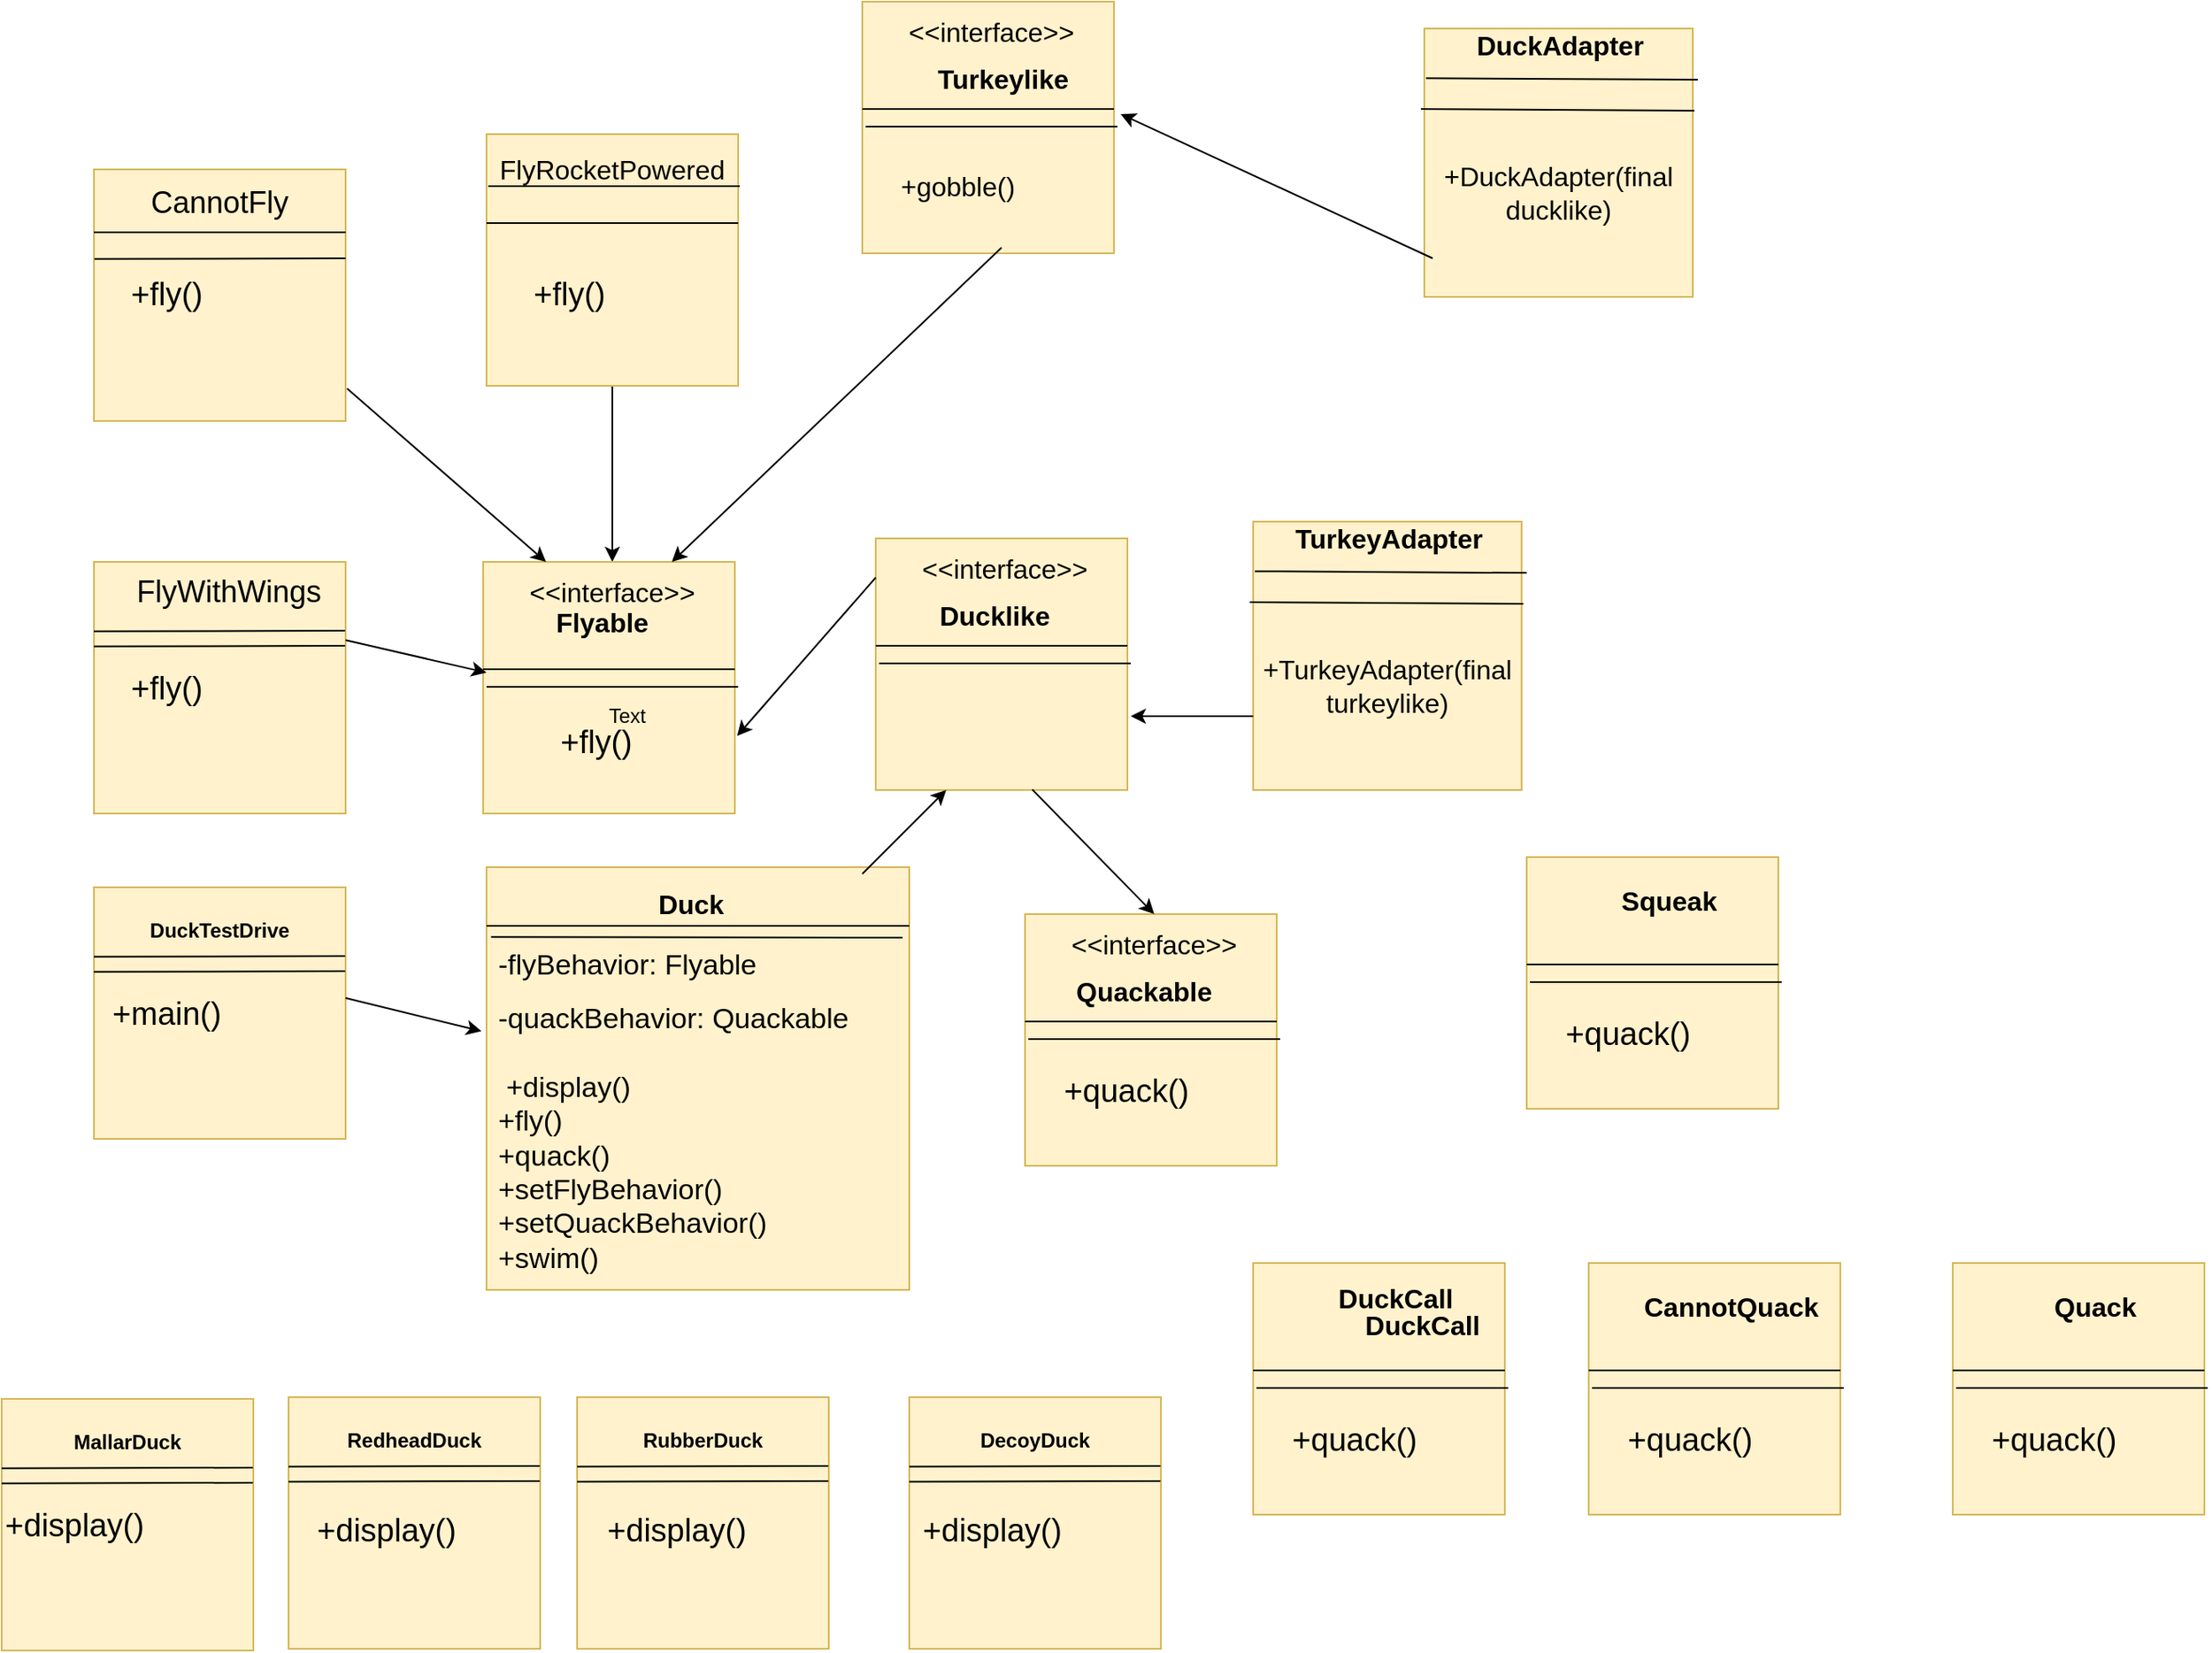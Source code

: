<mxfile version="13.6.5" type="github">
  <diagram id="C5RBs43oDa-KdzZeNtuy" name="Page-1">
    <mxGraphModel dx="1221" dy="682" grid="1" gridSize="16" guides="1" tooltips="1" connect="1" arrows="1" fold="1" page="1" pageScale="1" pageWidth="1700" pageHeight="1100" math="0" shadow="0">
      <root>
        <mxCell id="WIyWlLk6GJQsqaUBKTNV-0" />
        <mxCell id="WIyWlLk6GJQsqaUBKTNV-1" parent="WIyWlLk6GJQsqaUBKTNV-0" />
        <mxCell id="XJIixO9uUYNl11ddPnQj-0" value="" style="whiteSpace=wrap;html=1;aspect=fixed;fillColor=#fff2cc;strokeColor=#d6b656;" parent="WIyWlLk6GJQsqaUBKTNV-1" vertex="1">
          <mxGeometry x="70" y="180" width="150" height="150" as="geometry" />
        </mxCell>
        <mxCell id="XJIixO9uUYNl11ddPnQj-1" value="" style="endArrow=none;html=1;entryX=0.002;entryY=0.356;entryDx=0;entryDy=0;entryPerimeter=0;" parent="WIyWlLk6GJQsqaUBKTNV-1" target="XJIixO9uUYNl11ddPnQj-0" edge="1">
          <mxGeometry width="50" height="50" relative="1" as="geometry">
            <mxPoint x="220" y="233" as="sourcePoint" />
            <mxPoint x="440" y="400" as="targetPoint" />
          </mxGeometry>
        </mxCell>
        <mxCell id="XJIixO9uUYNl11ddPnQj-2" value="" style="endArrow=none;html=1;exitX=0;exitY=0.25;exitDx=0;exitDy=0;entryX=1;entryY=0.25;entryDx=0;entryDy=0;" parent="WIyWlLk6GJQsqaUBKTNV-1" source="XJIixO9uUYNl11ddPnQj-0" target="XJIixO9uUYNl11ddPnQj-0" edge="1">
          <mxGeometry width="50" height="50" relative="1" as="geometry">
            <mxPoint x="420" y="480" as="sourcePoint" />
            <mxPoint x="470" y="430" as="targetPoint" />
          </mxGeometry>
        </mxCell>
        <mxCell id="cPRJepwQVQg4hK8-SCYL-0" value="&lt;font style=&quot;font-size: 18px&quot;&gt;CannotFly&lt;/font&gt;" style="text;html=1;strokeColor=none;fillColor=none;align=center;verticalAlign=middle;whiteSpace=wrap;rounded=0;" parent="WIyWlLk6GJQsqaUBKTNV-1" vertex="1">
          <mxGeometry x="125" y="190" width="40" height="20" as="geometry" />
        </mxCell>
        <mxCell id="cPRJepwQVQg4hK8-SCYL-1" value="&lt;font style=&quot;font-size: 19px&quot;&gt;+fly()&lt;/font&gt;" style="text;html=1;strokeColor=none;fillColor=none;align=center;verticalAlign=middle;whiteSpace=wrap;rounded=0;spacingLeft=-3;" parent="WIyWlLk6GJQsqaUBKTNV-1" vertex="1">
          <mxGeometry x="80" y="245" width="70" height="20" as="geometry" />
        </mxCell>
        <mxCell id="rcWbcr7ynZ1vofABZZC--67" value="" style="edgeStyle=orthogonalEdgeStyle;rounded=0;orthogonalLoop=1;jettySize=auto;html=1;" edge="1" parent="WIyWlLk6GJQsqaUBKTNV-1" source="cPRJepwQVQg4hK8-SCYL-2" target="nDLwvYRvLNoYloEYRFSD-9">
          <mxGeometry relative="1" as="geometry" />
        </mxCell>
        <mxCell id="cPRJepwQVQg4hK8-SCYL-2" value="" style="whiteSpace=wrap;html=1;aspect=fixed;fillColor=#fff2cc;strokeColor=#d6b656;" parent="WIyWlLk6GJQsqaUBKTNV-1" vertex="1">
          <mxGeometry x="304" y="159" width="150" height="150" as="geometry" />
        </mxCell>
        <mxCell id="cPRJepwQVQg4hK8-SCYL-3" value="" style="endArrow=none;html=1;exitX=0;exitY=0.25;exitDx=0;exitDy=0;entryX=1;entryY=0.25;entryDx=0;entryDy=0;" parent="WIyWlLk6GJQsqaUBKTNV-1" edge="1">
          <mxGeometry width="50" height="50" relative="1" as="geometry">
            <mxPoint x="305" y="190" as="sourcePoint" />
            <mxPoint x="455" y="190" as="targetPoint" />
          </mxGeometry>
        </mxCell>
        <mxCell id="cPRJepwQVQg4hK8-SCYL-4" value="" style="endArrow=none;html=1;exitX=0;exitY=0.25;exitDx=0;exitDy=0;entryX=1;entryY=0.25;entryDx=0;entryDy=0;" parent="WIyWlLk6GJQsqaUBKTNV-1" edge="1">
          <mxGeometry width="50" height="50" relative="1" as="geometry">
            <mxPoint x="304" y="212" as="sourcePoint" />
            <mxPoint x="454" y="212" as="targetPoint" />
          </mxGeometry>
        </mxCell>
        <mxCell id="cPRJepwQVQg4hK8-SCYL-5" value="FlyRocketPowered&lt;br style=&quot;font-size: 16px;&quot;&gt;" style="text;html=1;strokeColor=none;fillColor=none;align=center;verticalAlign=middle;whiteSpace=wrap;rounded=0;fontSize=16;" parent="WIyWlLk6GJQsqaUBKTNV-1" vertex="1">
          <mxGeometry x="359" y="170" width="40" height="20" as="geometry" />
        </mxCell>
        <mxCell id="cPRJepwQVQg4hK8-SCYL-7" value="&lt;font style=&quot;font-size: 19px&quot;&gt;+fly()&lt;/font&gt;" style="text;html=1;strokeColor=none;fillColor=none;align=center;verticalAlign=middle;whiteSpace=wrap;rounded=0;spacingLeft=-3;" parent="WIyWlLk6GJQsqaUBKTNV-1" vertex="1">
          <mxGeometry x="320" y="245" width="70" height="20" as="geometry" />
        </mxCell>
        <mxCell id="cPRJepwQVQg4hK8-SCYL-8" value="" style="whiteSpace=wrap;html=1;aspect=fixed;fillColor=#fff2cc;strokeColor=#d6b656;" parent="WIyWlLk6GJQsqaUBKTNV-1" vertex="1">
          <mxGeometry x="528" y="80" width="150" height="150" as="geometry" />
        </mxCell>
        <mxCell id="cPRJepwQVQg4hK8-SCYL-9" value="" style="endArrow=none;html=1;exitX=0;exitY=0.25;exitDx=0;exitDy=0;entryX=1;entryY=0.25;entryDx=0;entryDy=0;" parent="WIyWlLk6GJQsqaUBKTNV-1" edge="1">
          <mxGeometry width="50" height="50" relative="1" as="geometry">
            <mxPoint x="530" y="154.5" as="sourcePoint" />
            <mxPoint x="680" y="154.5" as="targetPoint" />
          </mxGeometry>
        </mxCell>
        <mxCell id="cPRJepwQVQg4hK8-SCYL-10" value="" style="endArrow=none;html=1;exitX=0;exitY=0.25;exitDx=0;exitDy=0;entryX=1;entryY=0.25;entryDx=0;entryDy=0;" parent="WIyWlLk6GJQsqaUBKTNV-1" edge="1">
          <mxGeometry width="50" height="50" relative="1" as="geometry">
            <mxPoint x="528" y="144" as="sourcePoint" />
            <mxPoint x="678" y="144" as="targetPoint" />
          </mxGeometry>
        </mxCell>
        <mxCell id="cPRJepwQVQg4hK8-SCYL-13" value="&amp;lt;&amp;lt;interface&amp;gt;&amp;gt;" style="text;html=1;strokeColor=none;fillColor=none;align=center;verticalAlign=middle;whiteSpace=wrap;rounded=0;fontSize=16;" parent="WIyWlLk6GJQsqaUBKTNV-1" vertex="1">
          <mxGeometry x="585" y="80" width="40" height="36" as="geometry" />
        </mxCell>
        <mxCell id="cPRJepwQVQg4hK8-SCYL-14" value="&lt;b&gt;Turkeylike&lt;/b&gt;" style="text;html=1;strokeColor=none;fillColor=none;align=center;verticalAlign=middle;whiteSpace=wrap;rounded=0;fontSize=16;" parent="WIyWlLk6GJQsqaUBKTNV-1" vertex="1">
          <mxGeometry x="592" y="116" width="40" height="20" as="geometry" />
        </mxCell>
        <mxCell id="cPRJepwQVQg4hK8-SCYL-15" value="+gobble()" style="text;html=1;strokeColor=none;fillColor=none;align=center;verticalAlign=middle;whiteSpace=wrap;rounded=0;fontSize=16;" parent="WIyWlLk6GJQsqaUBKTNV-1" vertex="1">
          <mxGeometry x="565" y="180" width="40" height="20" as="geometry" />
        </mxCell>
        <mxCell id="cPRJepwQVQg4hK8-SCYL-16" value="" style="whiteSpace=wrap;html=1;aspect=fixed;fontSize=16;fillColor=#fff2cc;strokeColor=#d6b656;" parent="WIyWlLk6GJQsqaUBKTNV-1" vertex="1">
          <mxGeometry x="863" y="96" width="160" height="160" as="geometry" />
        </mxCell>
        <mxCell id="cPRJepwQVQg4hK8-SCYL-17" value="" style="endArrow=none;html=1;exitX=0;exitY=0.25;exitDx=0;exitDy=0;entryX=1.019;entryY=0.191;entryDx=0;entryDy=0;entryPerimeter=0;" parent="WIyWlLk6GJQsqaUBKTNV-1" target="cPRJepwQVQg4hK8-SCYL-16" edge="1">
          <mxGeometry width="50" height="50" relative="1" as="geometry">
            <mxPoint x="864" y="125.58" as="sourcePoint" />
            <mxPoint x="1014" y="125.58" as="targetPoint" />
          </mxGeometry>
        </mxCell>
        <mxCell id="cPRJepwQVQg4hK8-SCYL-20" value="" style="endArrow=none;html=1;exitX=0;exitY=0.25;exitDx=0;exitDy=0;entryX=1.019;entryY=0.191;entryDx=0;entryDy=0;entryPerimeter=0;" parent="WIyWlLk6GJQsqaUBKTNV-1" edge="1">
          <mxGeometry width="50" height="50" relative="1" as="geometry">
            <mxPoint x="860.96" y="144.0" as="sourcePoint" />
            <mxPoint x="1024" y="144.98" as="targetPoint" />
          </mxGeometry>
        </mxCell>
        <mxCell id="cPRJepwQVQg4hK8-SCYL-21" value="&lt;b&gt;DuckAdapter&lt;/b&gt;" style="text;html=1;strokeColor=none;fillColor=none;align=center;verticalAlign=middle;whiteSpace=wrap;rounded=0;fontSize=16;" parent="WIyWlLk6GJQsqaUBKTNV-1" vertex="1">
          <mxGeometry x="924" y="96" width="40" height="20" as="geometry" />
        </mxCell>
        <mxCell id="cPRJepwQVQg4hK8-SCYL-22" value="+DuckAdapter(final ducklike)" style="text;html=1;strokeColor=none;fillColor=none;align=center;verticalAlign=middle;whiteSpace=wrap;rounded=0;fontSize=16;" parent="WIyWlLk6GJQsqaUBKTNV-1" vertex="1">
          <mxGeometry x="887" y="180" width="112" height="28" as="geometry" />
        </mxCell>
        <mxCell id="nDLwvYRvLNoYloEYRFSD-0" value="" style="whiteSpace=wrap;html=1;aspect=fixed;fillColor=#fff2cc;strokeColor=#d6b656;" vertex="1" parent="WIyWlLk6GJQsqaUBKTNV-1">
          <mxGeometry x="70" y="414" width="150" height="150" as="geometry" />
        </mxCell>
        <mxCell id="nDLwvYRvLNoYloEYRFSD-1" value="" style="endArrow=none;html=1;entryX=0.002;entryY=0.356;entryDx=0;entryDy=0;entryPerimeter=0;" edge="1" parent="WIyWlLk6GJQsqaUBKTNV-1">
          <mxGeometry width="50" height="50" relative="1" as="geometry">
            <mxPoint x="219.7" y="455" as="sourcePoint" />
            <mxPoint x="70.0" y="455.4" as="targetPoint" />
          </mxGeometry>
        </mxCell>
        <mxCell id="nDLwvYRvLNoYloEYRFSD-3" value="" style="endArrow=none;html=1;entryX=0.002;entryY=0.356;entryDx=0;entryDy=0;entryPerimeter=0;" edge="1" parent="WIyWlLk6GJQsqaUBKTNV-1">
          <mxGeometry width="50" height="50" relative="1" as="geometry">
            <mxPoint x="219.7" y="464" as="sourcePoint" />
            <mxPoint x="70.0" y="464.4" as="targetPoint" />
          </mxGeometry>
        </mxCell>
        <mxCell id="nDLwvYRvLNoYloEYRFSD-4" value="&lt;font style=&quot;font-size: 18px&quot;&gt;FlyWithWings&lt;/font&gt;" style="text;html=1;strokeColor=none;fillColor=none;align=center;verticalAlign=middle;whiteSpace=wrap;rounded=0;" vertex="1" parent="WIyWlLk6GJQsqaUBKTNV-1">
          <mxGeometry x="125" y="416" width="51" height="32" as="geometry" />
        </mxCell>
        <mxCell id="nDLwvYRvLNoYloEYRFSD-5" value="&lt;font style=&quot;font-size: 19px&quot;&gt;+fly()&lt;/font&gt;" style="text;html=1;strokeColor=none;fillColor=none;align=center;verticalAlign=middle;whiteSpace=wrap;rounded=0;spacingLeft=-3;" vertex="1" parent="WIyWlLk6GJQsqaUBKTNV-1">
          <mxGeometry x="80" y="480" width="70" height="20" as="geometry" />
        </mxCell>
        <mxCell id="nDLwvYRvLNoYloEYRFSD-6" value="" style="whiteSpace=wrap;html=1;aspect=fixed;fillColor=#fff2cc;strokeColor=#d6b656;" vertex="1" parent="WIyWlLk6GJQsqaUBKTNV-1">
          <mxGeometry x="302" y="414" width="150" height="150" as="geometry" />
        </mxCell>
        <mxCell id="nDLwvYRvLNoYloEYRFSD-7" value="" style="endArrow=none;html=1;exitX=0;exitY=0.25;exitDx=0;exitDy=0;entryX=1;entryY=0.25;entryDx=0;entryDy=0;" edge="1" parent="WIyWlLk6GJQsqaUBKTNV-1">
          <mxGeometry width="50" height="50" relative="1" as="geometry">
            <mxPoint x="304" y="488.5" as="sourcePoint" />
            <mxPoint x="454" y="488.5" as="targetPoint" />
          </mxGeometry>
        </mxCell>
        <mxCell id="nDLwvYRvLNoYloEYRFSD-8" value="" style="endArrow=none;html=1;exitX=0;exitY=0.25;exitDx=0;exitDy=0;entryX=1;entryY=0.25;entryDx=0;entryDy=0;" edge="1" parent="WIyWlLk6GJQsqaUBKTNV-1">
          <mxGeometry width="50" height="50" relative="1" as="geometry">
            <mxPoint x="302" y="478" as="sourcePoint" />
            <mxPoint x="452" y="478" as="targetPoint" />
          </mxGeometry>
        </mxCell>
        <mxCell id="nDLwvYRvLNoYloEYRFSD-9" value="&amp;lt;&amp;lt;interface&amp;gt;&amp;gt;" style="text;html=1;strokeColor=none;fillColor=none;align=center;verticalAlign=middle;whiteSpace=wrap;rounded=0;fontSize=16;" vertex="1" parent="WIyWlLk6GJQsqaUBKTNV-1">
          <mxGeometry x="359" y="414" width="40" height="36" as="geometry" />
        </mxCell>
        <mxCell id="nDLwvYRvLNoYloEYRFSD-10" value="&lt;b&gt;Flyable&lt;br&gt;&lt;br&gt;&lt;/b&gt;" style="text;html=1;strokeColor=none;fillColor=none;align=center;verticalAlign=middle;whiteSpace=wrap;rounded=0;fontSize=16;" vertex="1" parent="WIyWlLk6GJQsqaUBKTNV-1">
          <mxGeometry x="353" y="450" width="40" height="20" as="geometry" />
        </mxCell>
        <mxCell id="nDLwvYRvLNoYloEYRFSD-12" value="&lt;font style=&quot;font-size: 19px&quot;&gt;+fly()&lt;/font&gt;" style="text;html=1;strokeColor=none;fillColor=none;align=center;verticalAlign=middle;whiteSpace=wrap;rounded=0;spacingLeft=-3;" vertex="1" parent="WIyWlLk6GJQsqaUBKTNV-1">
          <mxGeometry x="336" y="512" width="70" height="20" as="geometry" />
        </mxCell>
        <mxCell id="nDLwvYRvLNoYloEYRFSD-13" value="" style="whiteSpace=wrap;html=1;aspect=fixed;fillColor=#fff2cc;strokeColor=#d6b656;" vertex="1" parent="WIyWlLk6GJQsqaUBKTNV-1">
          <mxGeometry x="536" y="400" width="150" height="150" as="geometry" />
        </mxCell>
        <mxCell id="nDLwvYRvLNoYloEYRFSD-14" value="" style="endArrow=none;html=1;exitX=0;exitY=0.25;exitDx=0;exitDy=0;entryX=1;entryY=0.25;entryDx=0;entryDy=0;" edge="1" parent="WIyWlLk6GJQsqaUBKTNV-1">
          <mxGeometry width="50" height="50" relative="1" as="geometry">
            <mxPoint x="538" y="474.5" as="sourcePoint" />
            <mxPoint x="688" y="474.5" as="targetPoint" />
          </mxGeometry>
        </mxCell>
        <mxCell id="nDLwvYRvLNoYloEYRFSD-15" value="" style="endArrow=none;html=1;exitX=0;exitY=0.25;exitDx=0;exitDy=0;entryX=1;entryY=0.25;entryDx=0;entryDy=0;" edge="1" parent="WIyWlLk6GJQsqaUBKTNV-1">
          <mxGeometry width="50" height="50" relative="1" as="geometry">
            <mxPoint x="536" y="464" as="sourcePoint" />
            <mxPoint x="686" y="464" as="targetPoint" />
          </mxGeometry>
        </mxCell>
        <mxCell id="nDLwvYRvLNoYloEYRFSD-16" value="&amp;lt;&amp;lt;interface&amp;gt;&amp;gt;" style="text;html=1;strokeColor=none;fillColor=none;align=center;verticalAlign=middle;whiteSpace=wrap;rounded=0;fontSize=16;" vertex="1" parent="WIyWlLk6GJQsqaUBKTNV-1">
          <mxGeometry x="593" y="400" width="40" height="36" as="geometry" />
        </mxCell>
        <mxCell id="nDLwvYRvLNoYloEYRFSD-17" value="&lt;b&gt;Ducklike&lt;br&gt;&lt;/b&gt;" style="text;html=1;strokeColor=none;fillColor=none;align=center;verticalAlign=middle;whiteSpace=wrap;rounded=0;fontSize=16;" vertex="1" parent="WIyWlLk6GJQsqaUBKTNV-1">
          <mxGeometry x="587" y="436" width="40" height="20" as="geometry" />
        </mxCell>
        <mxCell id="nDLwvYRvLNoYloEYRFSD-19" value="" style="whiteSpace=wrap;html=1;aspect=fixed;fontSize=16;fillColor=#fff2cc;strokeColor=#d6b656;" vertex="1" parent="WIyWlLk6GJQsqaUBKTNV-1">
          <mxGeometry x="760.96" y="390" width="160" height="160" as="geometry" />
        </mxCell>
        <mxCell id="nDLwvYRvLNoYloEYRFSD-20" value="" style="endArrow=none;html=1;exitX=0;exitY=0.25;exitDx=0;exitDy=0;entryX=1.019;entryY=0.191;entryDx=0;entryDy=0;entryPerimeter=0;" edge="1" parent="WIyWlLk6GJQsqaUBKTNV-1" target="nDLwvYRvLNoYloEYRFSD-19">
          <mxGeometry width="50" height="50" relative="1" as="geometry">
            <mxPoint x="761.96" y="419.58" as="sourcePoint" />
            <mxPoint x="911.96" y="419.58" as="targetPoint" />
          </mxGeometry>
        </mxCell>
        <mxCell id="nDLwvYRvLNoYloEYRFSD-21" value="" style="endArrow=none;html=1;exitX=0;exitY=0.25;exitDx=0;exitDy=0;entryX=1.019;entryY=0.191;entryDx=0;entryDy=0;entryPerimeter=0;" edge="1" parent="WIyWlLk6GJQsqaUBKTNV-1">
          <mxGeometry width="50" height="50" relative="1" as="geometry">
            <mxPoint x="758.92" y="438" as="sourcePoint" />
            <mxPoint x="921.96" y="438.98" as="targetPoint" />
          </mxGeometry>
        </mxCell>
        <mxCell id="nDLwvYRvLNoYloEYRFSD-22" value="&lt;b&gt;TurkeyAdapter&lt;/b&gt;" style="text;html=1;strokeColor=none;fillColor=none;align=center;verticalAlign=middle;whiteSpace=wrap;rounded=0;fontSize=16;" vertex="1" parent="WIyWlLk6GJQsqaUBKTNV-1">
          <mxGeometry x="821.96" y="390" width="40" height="20" as="geometry" />
        </mxCell>
        <mxCell id="nDLwvYRvLNoYloEYRFSD-23" value="+TurkeyAdapter(final turkeylike)" style="text;html=1;strokeColor=none;fillColor=none;align=center;verticalAlign=middle;whiteSpace=wrap;rounded=0;fontSize=16;" vertex="1" parent="WIyWlLk6GJQsqaUBKTNV-1">
          <mxGeometry x="784.96" y="474" width="112" height="28" as="geometry" />
        </mxCell>
        <mxCell id="nDLwvYRvLNoYloEYRFSD-24" value="" style="whiteSpace=wrap;html=1;aspect=fixed;fillColor=#fff2cc;strokeColor=#d6b656;" vertex="1" parent="WIyWlLk6GJQsqaUBKTNV-1">
          <mxGeometry x="70" y="608" width="150" height="150" as="geometry" />
        </mxCell>
        <mxCell id="nDLwvYRvLNoYloEYRFSD-25" value="" style="endArrow=none;html=1;entryX=0.002;entryY=0.356;entryDx=0;entryDy=0;entryPerimeter=0;" edge="1" parent="WIyWlLk6GJQsqaUBKTNV-1">
          <mxGeometry width="50" height="50" relative="1" as="geometry">
            <mxPoint x="219.7" y="649" as="sourcePoint" />
            <mxPoint x="70" y="649.4" as="targetPoint" />
          </mxGeometry>
        </mxCell>
        <mxCell id="nDLwvYRvLNoYloEYRFSD-26" value="" style="endArrow=none;html=1;entryX=0.002;entryY=0.356;entryDx=0;entryDy=0;entryPerimeter=0;" edge="1" parent="WIyWlLk6GJQsqaUBKTNV-1">
          <mxGeometry width="50" height="50" relative="1" as="geometry">
            <mxPoint x="219.7" y="658" as="sourcePoint" />
            <mxPoint x="70" y="658.4" as="targetPoint" />
          </mxGeometry>
        </mxCell>
        <mxCell id="nDLwvYRvLNoYloEYRFSD-28" value="&lt;font style=&quot;font-size: 19px&quot;&gt;+main()&lt;/font&gt;" style="text;html=1;strokeColor=none;fillColor=none;align=center;verticalAlign=middle;whiteSpace=wrap;rounded=0;spacingLeft=-3;" vertex="1" parent="WIyWlLk6GJQsqaUBKTNV-1">
          <mxGeometry x="80" y="674" width="70" height="20" as="geometry" />
        </mxCell>
        <mxCell id="rcWbcr7ynZ1vofABZZC--0" value="Text" style="text;html=1;strokeColor=none;fillColor=none;align=center;verticalAlign=middle;whiteSpace=wrap;rounded=0;" vertex="1" parent="WIyWlLk6GJQsqaUBKTNV-1">
          <mxGeometry x="368" y="496" width="40" height="20" as="geometry" />
        </mxCell>
        <mxCell id="rcWbcr7ynZ1vofABZZC--1" value="&lt;b&gt;DuckTestDrive&lt;/b&gt;" style="text;html=1;strokeColor=none;fillColor=none;align=center;verticalAlign=middle;whiteSpace=wrap;rounded=0;" vertex="1" parent="WIyWlLk6GJQsqaUBKTNV-1">
          <mxGeometry x="125" y="624" width="40" height="20" as="geometry" />
        </mxCell>
        <mxCell id="rcWbcr7ynZ1vofABZZC--2" value="" style="whiteSpace=wrap;html=1;aspect=fixed;fillColor=#fff2cc;strokeColor=#d6b656;" vertex="1" parent="WIyWlLk6GJQsqaUBKTNV-1">
          <mxGeometry x="625" y="624" width="150" height="150" as="geometry" />
        </mxCell>
        <mxCell id="rcWbcr7ynZ1vofABZZC--3" value="" style="endArrow=none;html=1;exitX=0;exitY=0.25;exitDx=0;exitDy=0;entryX=1;entryY=0.25;entryDx=0;entryDy=0;" edge="1" parent="WIyWlLk6GJQsqaUBKTNV-1">
          <mxGeometry width="50" height="50" relative="1" as="geometry">
            <mxPoint x="627" y="698.5" as="sourcePoint" />
            <mxPoint x="777" y="698.5" as="targetPoint" />
          </mxGeometry>
        </mxCell>
        <mxCell id="rcWbcr7ynZ1vofABZZC--4" value="" style="endArrow=none;html=1;exitX=0;exitY=0.25;exitDx=0;exitDy=0;entryX=1;entryY=0.25;entryDx=0;entryDy=0;" edge="1" parent="WIyWlLk6GJQsqaUBKTNV-1">
          <mxGeometry width="50" height="50" relative="1" as="geometry">
            <mxPoint x="625" y="688" as="sourcePoint" />
            <mxPoint x="775" y="688" as="targetPoint" />
          </mxGeometry>
        </mxCell>
        <mxCell id="rcWbcr7ynZ1vofABZZC--5" value="&amp;lt;&amp;lt;interface&amp;gt;&amp;gt;" style="text;html=1;strokeColor=none;fillColor=none;align=center;verticalAlign=middle;whiteSpace=wrap;rounded=0;fontSize=16;" vertex="1" parent="WIyWlLk6GJQsqaUBKTNV-1">
          <mxGeometry x="682" y="624" width="40" height="36" as="geometry" />
        </mxCell>
        <mxCell id="rcWbcr7ynZ1vofABZZC--6" value="&lt;b&gt;Quackable&lt;br&gt;&lt;/b&gt;" style="text;html=1;strokeColor=none;fillColor=none;align=center;verticalAlign=middle;whiteSpace=wrap;rounded=0;fontSize=16;" vertex="1" parent="WIyWlLk6GJQsqaUBKTNV-1">
          <mxGeometry x="676" y="660" width="40" height="20" as="geometry" />
        </mxCell>
        <mxCell id="rcWbcr7ynZ1vofABZZC--7" value="&lt;font style=&quot;font-size: 19px&quot;&gt;+quack()&lt;/font&gt;" style="text;html=1;strokeColor=none;fillColor=none;align=center;verticalAlign=middle;whiteSpace=wrap;rounded=0;spacingLeft=-3;" vertex="1" parent="WIyWlLk6GJQsqaUBKTNV-1">
          <mxGeometry x="652" y="720" width="70" height="20" as="geometry" />
        </mxCell>
        <mxCell id="rcWbcr7ynZ1vofABZZC--8" value="" style="whiteSpace=wrap;html=1;aspect=fixed;fillColor=#fff2cc;strokeColor=#d6b656;" vertex="1" parent="WIyWlLk6GJQsqaUBKTNV-1">
          <mxGeometry x="924" y="590" width="150" height="150" as="geometry" />
        </mxCell>
        <mxCell id="rcWbcr7ynZ1vofABZZC--9" value="" style="endArrow=none;html=1;exitX=0;exitY=0.25;exitDx=0;exitDy=0;entryX=1;entryY=0.25;entryDx=0;entryDy=0;" edge="1" parent="WIyWlLk6GJQsqaUBKTNV-1">
          <mxGeometry width="50" height="50" relative="1" as="geometry">
            <mxPoint x="926.0" y="664.5" as="sourcePoint" />
            <mxPoint x="1076.0" y="664.5" as="targetPoint" />
          </mxGeometry>
        </mxCell>
        <mxCell id="rcWbcr7ynZ1vofABZZC--10" value="" style="endArrow=none;html=1;exitX=0;exitY=0.25;exitDx=0;exitDy=0;entryX=1;entryY=0.25;entryDx=0;entryDy=0;" edge="1" parent="WIyWlLk6GJQsqaUBKTNV-1">
          <mxGeometry width="50" height="50" relative="1" as="geometry">
            <mxPoint x="924" y="654" as="sourcePoint" />
            <mxPoint x="1074" y="654" as="targetPoint" />
          </mxGeometry>
        </mxCell>
        <mxCell id="rcWbcr7ynZ1vofABZZC--14" style="edgeStyle=orthogonalEdgeStyle;rounded=0;orthogonalLoop=1;jettySize=auto;html=1;exitX=1;exitY=1;exitDx=0;exitDy=0;entryX=0.648;entryY=0.773;entryDx=0;entryDy=0;entryPerimeter=0;" edge="1" parent="WIyWlLk6GJQsqaUBKTNV-1" source="rcWbcr7ynZ1vofABZZC--13" target="rcWbcr7ynZ1vofABZZC--8">
          <mxGeometry relative="1" as="geometry" />
        </mxCell>
        <mxCell id="rcWbcr7ynZ1vofABZZC--13" value="&lt;font style=&quot;font-size: 19px&quot;&gt;+quack()&lt;/font&gt;" style="text;html=1;strokeColor=none;fillColor=none;align=center;verticalAlign=middle;whiteSpace=wrap;rounded=0;spacingLeft=-3;" vertex="1" parent="WIyWlLk6GJQsqaUBKTNV-1">
          <mxGeometry x="951" y="686" width="70" height="20" as="geometry" />
        </mxCell>
        <mxCell id="rcWbcr7ynZ1vofABZZC--16" value="&lt;b&gt;Squeak&lt;br&gt;&lt;/b&gt;" style="text;html=1;strokeColor=none;fillColor=none;align=center;verticalAlign=middle;whiteSpace=wrap;rounded=0;fontSize=16;" vertex="1" parent="WIyWlLk6GJQsqaUBKTNV-1">
          <mxGeometry x="989.04" y="606" width="40" height="20" as="geometry" />
        </mxCell>
        <mxCell id="rcWbcr7ynZ1vofABZZC--17" value="" style="whiteSpace=wrap;html=1;aspect=fixed;fillColor=#fff2cc;strokeColor=#d6b656;" vertex="1" parent="WIyWlLk6GJQsqaUBKTNV-1">
          <mxGeometry x="1177.96" y="832" width="150" height="150" as="geometry" />
        </mxCell>
        <mxCell id="rcWbcr7ynZ1vofABZZC--18" value="" style="endArrow=none;html=1;exitX=0;exitY=0.25;exitDx=0;exitDy=0;entryX=1;entryY=0.25;entryDx=0;entryDy=0;" edge="1" parent="WIyWlLk6GJQsqaUBKTNV-1">
          <mxGeometry width="50" height="50" relative="1" as="geometry">
            <mxPoint x="1179.96" y="906.5" as="sourcePoint" />
            <mxPoint x="1329.96" y="906.5" as="targetPoint" />
          </mxGeometry>
        </mxCell>
        <mxCell id="rcWbcr7ynZ1vofABZZC--19" value="" style="endArrow=none;html=1;exitX=0;exitY=0.25;exitDx=0;exitDy=0;entryX=1;entryY=0.25;entryDx=0;entryDy=0;" edge="1" parent="WIyWlLk6GJQsqaUBKTNV-1">
          <mxGeometry width="50" height="50" relative="1" as="geometry">
            <mxPoint x="1177.96" y="896" as="sourcePoint" />
            <mxPoint x="1327.96" y="896" as="targetPoint" />
          </mxGeometry>
        </mxCell>
        <mxCell id="rcWbcr7ynZ1vofABZZC--20" style="edgeStyle=orthogonalEdgeStyle;rounded=0;orthogonalLoop=1;jettySize=auto;html=1;exitX=1;exitY=1;exitDx=0;exitDy=0;entryX=0.648;entryY=0.773;entryDx=0;entryDy=0;entryPerimeter=0;" edge="1" parent="WIyWlLk6GJQsqaUBKTNV-1" source="rcWbcr7ynZ1vofABZZC--21" target="rcWbcr7ynZ1vofABZZC--17">
          <mxGeometry relative="1" as="geometry" />
        </mxCell>
        <mxCell id="rcWbcr7ynZ1vofABZZC--21" value="&lt;font style=&quot;font-size: 19px&quot;&gt;+quack()&lt;/font&gt;" style="text;html=1;strokeColor=none;fillColor=none;align=center;verticalAlign=middle;whiteSpace=wrap;rounded=0;spacingLeft=-3;" vertex="1" parent="WIyWlLk6GJQsqaUBKTNV-1">
          <mxGeometry x="1204.96" y="928" width="70" height="20" as="geometry" />
        </mxCell>
        <mxCell id="rcWbcr7ynZ1vofABZZC--22" value="&lt;b&gt;Quack&lt;br&gt;&lt;/b&gt;" style="text;html=1;strokeColor=none;fillColor=none;align=center;verticalAlign=middle;whiteSpace=wrap;rounded=0;fontSize=16;" vertex="1" parent="WIyWlLk6GJQsqaUBKTNV-1">
          <mxGeometry x="1243" y="848" width="40" height="20" as="geometry" />
        </mxCell>
        <mxCell id="rcWbcr7ynZ1vofABZZC--23" value="" style="whiteSpace=wrap;html=1;aspect=fixed;fillColor=#fff2cc;strokeColor=#d6b656;" vertex="1" parent="WIyWlLk6GJQsqaUBKTNV-1">
          <mxGeometry x="960.96" y="832" width="150" height="150" as="geometry" />
        </mxCell>
        <mxCell id="rcWbcr7ynZ1vofABZZC--24" value="" style="endArrow=none;html=1;exitX=0;exitY=0.25;exitDx=0;exitDy=0;entryX=1;entryY=0.25;entryDx=0;entryDy=0;" edge="1" parent="WIyWlLk6GJQsqaUBKTNV-1">
          <mxGeometry width="50" height="50" relative="1" as="geometry">
            <mxPoint x="962.96" y="906.5" as="sourcePoint" />
            <mxPoint x="1112.96" y="906.5" as="targetPoint" />
          </mxGeometry>
        </mxCell>
        <mxCell id="rcWbcr7ynZ1vofABZZC--25" value="" style="endArrow=none;html=1;exitX=0;exitY=0.25;exitDx=0;exitDy=0;entryX=1;entryY=0.25;entryDx=0;entryDy=0;" edge="1" parent="WIyWlLk6GJQsqaUBKTNV-1">
          <mxGeometry width="50" height="50" relative="1" as="geometry">
            <mxPoint x="960.96" y="896" as="sourcePoint" />
            <mxPoint x="1110.96" y="896" as="targetPoint" />
          </mxGeometry>
        </mxCell>
        <mxCell id="rcWbcr7ynZ1vofABZZC--26" style="edgeStyle=orthogonalEdgeStyle;rounded=0;orthogonalLoop=1;jettySize=auto;html=1;exitX=1;exitY=1;exitDx=0;exitDy=0;entryX=0.648;entryY=0.773;entryDx=0;entryDy=0;entryPerimeter=0;" edge="1" parent="WIyWlLk6GJQsqaUBKTNV-1" source="rcWbcr7ynZ1vofABZZC--27" target="rcWbcr7ynZ1vofABZZC--23">
          <mxGeometry relative="1" as="geometry" />
        </mxCell>
        <mxCell id="rcWbcr7ynZ1vofABZZC--27" value="&lt;font style=&quot;font-size: 19px&quot;&gt;+quack()&lt;/font&gt;" style="text;html=1;strokeColor=none;fillColor=none;align=center;verticalAlign=middle;whiteSpace=wrap;rounded=0;spacingLeft=-3;" vertex="1" parent="WIyWlLk6GJQsqaUBKTNV-1">
          <mxGeometry x="987.96" y="928" width="70" height="20" as="geometry" />
        </mxCell>
        <mxCell id="rcWbcr7ynZ1vofABZZC--28" value="&lt;b&gt;CannotQuack&lt;br&gt;&lt;/b&gt;" style="text;html=1;strokeColor=none;fillColor=none;align=center;verticalAlign=middle;whiteSpace=wrap;rounded=0;fontSize=16;" vertex="1" parent="WIyWlLk6GJQsqaUBKTNV-1">
          <mxGeometry x="1026" y="848" width="40" height="20" as="geometry" />
        </mxCell>
        <mxCell id="rcWbcr7ynZ1vofABZZC--29" value="" style="whiteSpace=wrap;html=1;aspect=fixed;fillColor=#fff2cc;strokeColor=#d6b656;" vertex="1" parent="WIyWlLk6GJQsqaUBKTNV-1">
          <mxGeometry x="760.96" y="832" width="150" height="150" as="geometry" />
        </mxCell>
        <mxCell id="rcWbcr7ynZ1vofABZZC--30" value="" style="endArrow=none;html=1;exitX=0;exitY=0.25;exitDx=0;exitDy=0;entryX=1;entryY=0.25;entryDx=0;entryDy=0;" edge="1" parent="WIyWlLk6GJQsqaUBKTNV-1">
          <mxGeometry width="50" height="50" relative="1" as="geometry">
            <mxPoint x="762.96" y="906.5" as="sourcePoint" />
            <mxPoint x="912.96" y="906.5" as="targetPoint" />
          </mxGeometry>
        </mxCell>
        <mxCell id="rcWbcr7ynZ1vofABZZC--31" value="" style="endArrow=none;html=1;exitX=0;exitY=0.25;exitDx=0;exitDy=0;entryX=1;entryY=0.25;entryDx=0;entryDy=0;" edge="1" parent="WIyWlLk6GJQsqaUBKTNV-1">
          <mxGeometry width="50" height="50" relative="1" as="geometry">
            <mxPoint x="760.96" y="896" as="sourcePoint" />
            <mxPoint x="910.96" y="896" as="targetPoint" />
          </mxGeometry>
        </mxCell>
        <mxCell id="rcWbcr7ynZ1vofABZZC--32" style="edgeStyle=orthogonalEdgeStyle;rounded=0;orthogonalLoop=1;jettySize=auto;html=1;exitX=1;exitY=1;exitDx=0;exitDy=0;entryX=0.648;entryY=0.773;entryDx=0;entryDy=0;entryPerimeter=0;" edge="1" parent="WIyWlLk6GJQsqaUBKTNV-1" source="rcWbcr7ynZ1vofABZZC--33" target="rcWbcr7ynZ1vofABZZC--29">
          <mxGeometry relative="1" as="geometry" />
        </mxCell>
        <mxCell id="rcWbcr7ynZ1vofABZZC--33" value="&lt;font style=&quot;font-size: 19px&quot;&gt;+quack()&lt;/font&gt;" style="text;html=1;strokeColor=none;fillColor=none;align=center;verticalAlign=middle;whiteSpace=wrap;rounded=0;spacingLeft=-3;" vertex="1" parent="WIyWlLk6GJQsqaUBKTNV-1">
          <mxGeometry x="787.96" y="928" width="70" height="20" as="geometry" />
        </mxCell>
        <mxCell id="rcWbcr7ynZ1vofABZZC--34" value="&lt;b&gt;DuckCall&lt;br&gt;&lt;br&gt;&lt;/b&gt;" style="text;html=1;strokeColor=none;fillColor=none;align=center;verticalAlign=middle;whiteSpace=wrap;rounded=0;fontSize=16;" vertex="1" parent="WIyWlLk6GJQsqaUBKTNV-1">
          <mxGeometry x="826" y="853" width="40" height="20" as="geometry" />
        </mxCell>
        <mxCell id="rcWbcr7ynZ1vofABZZC--35" value="" style="whiteSpace=wrap;html=1;aspect=fixed;fillColor=#fff2cc;strokeColor=#d6b656;" vertex="1" parent="WIyWlLk6GJQsqaUBKTNV-1">
          <mxGeometry x="304" y="596" width="252" height="252" as="geometry" />
        </mxCell>
        <mxCell id="rcWbcr7ynZ1vofABZZC--36" value="" style="endArrow=none;html=1;exitX=0;exitY=0.25;exitDx=0;exitDy=0;entryX=1;entryY=0.25;entryDx=0;entryDy=0;" edge="1" parent="WIyWlLk6GJQsqaUBKTNV-1">
          <mxGeometry width="50" height="50" relative="1" as="geometry">
            <mxPoint x="304" y="631" as="sourcePoint" />
            <mxPoint x="556" y="631" as="targetPoint" />
          </mxGeometry>
        </mxCell>
        <mxCell id="rcWbcr7ynZ1vofABZZC--37" value="" style="endArrow=none;html=1;exitX=-0.021;exitY=0.312;exitDx=0;exitDy=0;exitPerimeter=0;" edge="1" parent="WIyWlLk6GJQsqaUBKTNV-1">
          <mxGeometry width="50" height="50" relative="1" as="geometry">
            <mxPoint x="306.708" y="637.624" as="sourcePoint" />
            <mxPoint x="552" y="638" as="targetPoint" />
          </mxGeometry>
        </mxCell>
        <mxCell id="rcWbcr7ynZ1vofABZZC--38" value="&lt;b&gt;DuckCall&lt;br&gt;&lt;br&gt;&lt;/b&gt;" style="text;html=1;strokeColor=none;fillColor=none;align=center;verticalAlign=middle;whiteSpace=wrap;rounded=0;fontSize=16;" vertex="1" parent="WIyWlLk6GJQsqaUBKTNV-1">
          <mxGeometry x="842" y="869" width="40" height="20" as="geometry" />
        </mxCell>
        <mxCell id="rcWbcr7ynZ1vofABZZC--39" value="&lt;b&gt;Duck&lt;br&gt;&lt;/b&gt;" style="text;html=1;strokeColor=none;fillColor=none;align=center;verticalAlign=middle;whiteSpace=wrap;rounded=0;fontSize=16;" vertex="1" parent="WIyWlLk6GJQsqaUBKTNV-1">
          <mxGeometry x="406" y="608" width="40" height="20" as="geometry" />
        </mxCell>
        <mxCell id="rcWbcr7ynZ1vofABZZC--40" value="&lt;h1 style=&quot;font-size: 17px&quot;&gt;&lt;span style=&quot;font-weight: normal&quot;&gt;&lt;font style=&quot;font-size: 17px&quot;&gt;-flyBehavior: Flyable&lt;/font&gt;&lt;/span&gt;&lt;/h1&gt;&lt;div style=&quot;font-size: 17px&quot;&gt;&lt;font style=&quot;font-size: 17px&quot;&gt;-quackBehavior: Quackable&lt;/font&gt;&lt;/div&gt;&lt;div style=&quot;font-size: 17px&quot;&gt;&lt;font style=&quot;font-size: 17px&quot;&gt;&lt;br&gt;&lt;/font&gt;&lt;/div&gt;&lt;div style=&quot;font-size: 17px&quot;&gt;&amp;nbsp;+display()&lt;/div&gt;&lt;div style=&quot;font-size: 17px&quot;&gt;+fly()&lt;/div&gt;&lt;div style=&quot;font-size: 17px&quot;&gt;+quack()&lt;/div&gt;&lt;div style=&quot;font-size: 17px&quot;&gt;+setFlyBehavior()&lt;/div&gt;&lt;div style=&quot;font-size: 17px&quot;&gt;+setQuackBehavior()&lt;/div&gt;&lt;div style=&quot;font-size: 17px&quot;&gt;+swim()&lt;/div&gt;" style="text;html=1;strokeColor=none;fillColor=none;spacing=5;spacingTop=-20;whiteSpace=wrap;overflow=hidden;rounded=0;" vertex="1" parent="WIyWlLk6GJQsqaUBKTNV-1">
          <mxGeometry x="306" y="644" width="254" height="204" as="geometry" />
        </mxCell>
        <mxCell id="rcWbcr7ynZ1vofABZZC--41" value="" style="whiteSpace=wrap;html=1;aspect=fixed;fillColor=#fff2cc;strokeColor=#d6b656;" vertex="1" parent="WIyWlLk6GJQsqaUBKTNV-1">
          <mxGeometry x="556" y="912" width="150" height="150" as="geometry" />
        </mxCell>
        <mxCell id="rcWbcr7ynZ1vofABZZC--42" value="" style="endArrow=none;html=1;entryX=0.002;entryY=0.356;entryDx=0;entryDy=0;entryPerimeter=0;" edge="1" parent="WIyWlLk6GJQsqaUBKTNV-1">
          <mxGeometry width="50" height="50" relative="1" as="geometry">
            <mxPoint x="705.7" y="953" as="sourcePoint" />
            <mxPoint x="556" y="953.4" as="targetPoint" />
          </mxGeometry>
        </mxCell>
        <mxCell id="rcWbcr7ynZ1vofABZZC--43" value="" style="endArrow=none;html=1;entryX=0.002;entryY=0.356;entryDx=0;entryDy=0;entryPerimeter=0;" edge="1" parent="WIyWlLk6GJQsqaUBKTNV-1">
          <mxGeometry width="50" height="50" relative="1" as="geometry">
            <mxPoint x="705.7" y="962" as="sourcePoint" />
            <mxPoint x="556" y="962.4" as="targetPoint" />
          </mxGeometry>
        </mxCell>
        <mxCell id="rcWbcr7ynZ1vofABZZC--45" value="&lt;b&gt;DecoyDuck&lt;/b&gt;" style="text;html=1;strokeColor=none;fillColor=none;align=center;verticalAlign=middle;whiteSpace=wrap;rounded=0;" vertex="1" parent="WIyWlLk6GJQsqaUBKTNV-1">
          <mxGeometry x="611" y="928" width="40" height="20" as="geometry" />
        </mxCell>
        <mxCell id="rcWbcr7ynZ1vofABZZC--47" value="" style="whiteSpace=wrap;html=1;aspect=fixed;fillColor=#fff2cc;strokeColor=#d6b656;" vertex="1" parent="WIyWlLk6GJQsqaUBKTNV-1">
          <mxGeometry x="358" y="912" width="150" height="150" as="geometry" />
        </mxCell>
        <mxCell id="rcWbcr7ynZ1vofABZZC--48" value="" style="endArrow=none;html=1;entryX=0.002;entryY=0.356;entryDx=0;entryDy=0;entryPerimeter=0;" edge="1" parent="WIyWlLk6GJQsqaUBKTNV-1">
          <mxGeometry width="50" height="50" relative="1" as="geometry">
            <mxPoint x="507.7" y="953" as="sourcePoint" />
            <mxPoint x="358" y="953.4" as="targetPoint" />
          </mxGeometry>
        </mxCell>
        <mxCell id="rcWbcr7ynZ1vofABZZC--49" value="" style="endArrow=none;html=1;entryX=0.002;entryY=0.356;entryDx=0;entryDy=0;entryPerimeter=0;" edge="1" parent="WIyWlLk6GJQsqaUBKTNV-1">
          <mxGeometry width="50" height="50" relative="1" as="geometry">
            <mxPoint x="507.7" y="962.0" as="sourcePoint" />
            <mxPoint x="358" y="962.4" as="targetPoint" />
          </mxGeometry>
        </mxCell>
        <mxCell id="rcWbcr7ynZ1vofABZZC--51" value="&lt;b&gt;RubberDuck&lt;/b&gt;" style="text;html=1;strokeColor=none;fillColor=none;align=center;verticalAlign=middle;whiteSpace=wrap;rounded=0;" vertex="1" parent="WIyWlLk6GJQsqaUBKTNV-1">
          <mxGeometry x="413" y="928" width="40" height="20" as="geometry" />
        </mxCell>
        <mxCell id="rcWbcr7ynZ1vofABZZC--52" value="" style="whiteSpace=wrap;html=1;aspect=fixed;fillColor=#fff2cc;strokeColor=#d6b656;" vertex="1" parent="WIyWlLk6GJQsqaUBKTNV-1">
          <mxGeometry x="186" y="912" width="150" height="150" as="geometry" />
        </mxCell>
        <mxCell id="rcWbcr7ynZ1vofABZZC--53" value="" style="endArrow=none;html=1;entryX=0.002;entryY=0.356;entryDx=0;entryDy=0;entryPerimeter=0;" edge="1" parent="WIyWlLk6GJQsqaUBKTNV-1">
          <mxGeometry width="50" height="50" relative="1" as="geometry">
            <mxPoint x="335.7" y="953" as="sourcePoint" />
            <mxPoint x="186" y="953.4" as="targetPoint" />
          </mxGeometry>
        </mxCell>
        <mxCell id="rcWbcr7ynZ1vofABZZC--54" value="" style="endArrow=none;html=1;entryX=0.002;entryY=0.356;entryDx=0;entryDy=0;entryPerimeter=0;" edge="1" parent="WIyWlLk6GJQsqaUBKTNV-1">
          <mxGeometry width="50" height="50" relative="1" as="geometry">
            <mxPoint x="335.7" y="962.0" as="sourcePoint" />
            <mxPoint x="186" y="962.4" as="targetPoint" />
          </mxGeometry>
        </mxCell>
        <mxCell id="rcWbcr7ynZ1vofABZZC--56" value="&lt;b&gt;RedheadDuck&lt;/b&gt;" style="text;html=1;strokeColor=none;fillColor=none;align=center;verticalAlign=middle;whiteSpace=wrap;rounded=0;" vertex="1" parent="WIyWlLk6GJQsqaUBKTNV-1">
          <mxGeometry x="241" y="928" width="40" height="20" as="geometry" />
        </mxCell>
        <mxCell id="rcWbcr7ynZ1vofABZZC--57" value="" style="whiteSpace=wrap;html=1;aspect=fixed;fillColor=#fff2cc;strokeColor=#d6b656;" vertex="1" parent="WIyWlLk6GJQsqaUBKTNV-1">
          <mxGeometry x="15" y="913" width="150" height="150" as="geometry" />
        </mxCell>
        <mxCell id="rcWbcr7ynZ1vofABZZC--58" value="" style="endArrow=none;html=1;entryX=0.002;entryY=0.356;entryDx=0;entryDy=0;entryPerimeter=0;" edge="1" parent="WIyWlLk6GJQsqaUBKTNV-1">
          <mxGeometry width="50" height="50" relative="1" as="geometry">
            <mxPoint x="164.7" y="954" as="sourcePoint" />
            <mxPoint x="15" y="954.4" as="targetPoint" />
          </mxGeometry>
        </mxCell>
        <mxCell id="rcWbcr7ynZ1vofABZZC--59" value="" style="endArrow=none;html=1;entryX=0.002;entryY=0.356;entryDx=0;entryDy=0;entryPerimeter=0;" edge="1" parent="WIyWlLk6GJQsqaUBKTNV-1">
          <mxGeometry width="50" height="50" relative="1" as="geometry">
            <mxPoint x="164.7" y="963.0" as="sourcePoint" />
            <mxPoint x="15" y="963.4" as="targetPoint" />
          </mxGeometry>
        </mxCell>
        <mxCell id="rcWbcr7ynZ1vofABZZC--60" value="&lt;font style=&quot;font-size: 19px&quot;&gt;+display()&lt;/font&gt;" style="text;html=1;strokeColor=none;fillColor=none;align=center;verticalAlign=middle;whiteSpace=wrap;rounded=0;spacingLeft=-3;" vertex="1" parent="WIyWlLk6GJQsqaUBKTNV-1">
          <mxGeometry x="25" y="979" width="70" height="20" as="geometry" />
        </mxCell>
        <mxCell id="rcWbcr7ynZ1vofABZZC--61" value="&lt;b&gt;MallarDuck&lt;/b&gt;" style="text;html=1;strokeColor=none;fillColor=none;align=center;verticalAlign=middle;whiteSpace=wrap;rounded=0;" vertex="1" parent="WIyWlLk6GJQsqaUBKTNV-1">
          <mxGeometry x="70" y="929" width="40" height="20" as="geometry" />
        </mxCell>
        <mxCell id="rcWbcr7ynZ1vofABZZC--62" value="&lt;font style=&quot;font-size: 19px&quot;&gt;+display()&lt;/font&gt;" style="text;html=1;strokeColor=none;fillColor=none;align=center;verticalAlign=middle;whiteSpace=wrap;rounded=0;spacingLeft=-3;" vertex="1" parent="WIyWlLk6GJQsqaUBKTNV-1">
          <mxGeometry x="211" y="982" width="70" height="20" as="geometry" />
        </mxCell>
        <mxCell id="rcWbcr7ynZ1vofABZZC--63" value="&lt;font style=&quot;font-size: 19px&quot;&gt;+display()&lt;/font&gt;" style="text;html=1;strokeColor=none;fillColor=none;align=center;verticalAlign=middle;whiteSpace=wrap;rounded=0;spacingLeft=-3;" vertex="1" parent="WIyWlLk6GJQsqaUBKTNV-1">
          <mxGeometry x="572" y="982" width="70" height="20" as="geometry" />
        </mxCell>
        <mxCell id="rcWbcr7ynZ1vofABZZC--65" value="&lt;font style=&quot;font-size: 19px&quot;&gt;+display()&lt;/font&gt;" style="text;html=1;strokeColor=none;fillColor=none;align=center;verticalAlign=middle;whiteSpace=wrap;rounded=0;spacingLeft=-3;" vertex="1" parent="WIyWlLk6GJQsqaUBKTNV-1">
          <mxGeometry x="384" y="982" width="70" height="20" as="geometry" />
        </mxCell>
        <mxCell id="rcWbcr7ynZ1vofABZZC--66" value="" style="endArrow=classic;html=1;exitX=1.006;exitY=0.871;exitDx=0;exitDy=0;exitPerimeter=0;entryX=0.25;entryY=0;entryDx=0;entryDy=0;" edge="1" parent="WIyWlLk6GJQsqaUBKTNV-1" source="XJIixO9uUYNl11ddPnQj-0" target="nDLwvYRvLNoYloEYRFSD-6">
          <mxGeometry width="50" height="50" relative="1" as="geometry">
            <mxPoint x="256" y="290" as="sourcePoint" />
            <mxPoint x="336" y="400" as="targetPoint" />
          </mxGeometry>
        </mxCell>
        <mxCell id="rcWbcr7ynZ1vofABZZC--69" value="" style="endArrow=classic;html=1;exitX=1.006;exitY=0.871;exitDx=0;exitDy=0;exitPerimeter=0;entryX=1.009;entryY=0.692;entryDx=0;entryDy=0;entryPerimeter=0;" edge="1" parent="WIyWlLk6GJQsqaUBKTNV-1" target="nDLwvYRvLNoYloEYRFSD-6">
          <mxGeometry width="50" height="50" relative="1" as="geometry">
            <mxPoint x="536.0" y="423.33" as="sourcePoint" />
            <mxPoint x="654.6" y="526.68" as="targetPoint" />
          </mxGeometry>
        </mxCell>
        <mxCell id="rcWbcr7ynZ1vofABZZC--70" value="" style="endArrow=classic;html=1;exitX=1.006;exitY=0.871;exitDx=0;exitDy=0;exitPerimeter=0;" edge="1" parent="WIyWlLk6GJQsqaUBKTNV-1">
          <mxGeometry width="50" height="50" relative="1" as="geometry">
            <mxPoint x="220.0" y="460.65" as="sourcePoint" />
            <mxPoint x="304" y="480" as="targetPoint" />
          </mxGeometry>
        </mxCell>
        <mxCell id="rcWbcr7ynZ1vofABZZC--71" value="" style="endArrow=classic;html=1;exitX=1.006;exitY=0.871;exitDx=0;exitDy=0;exitPerimeter=0;entryX=0.75;entryY=0;entryDx=0;entryDy=0;" edge="1" parent="WIyWlLk6GJQsqaUBKTNV-1" target="nDLwvYRvLNoYloEYRFSD-6">
          <mxGeometry width="50" height="50" relative="1" as="geometry">
            <mxPoint x="611.0" y="226.65" as="sourcePoint" />
            <mxPoint x="729.6" y="330" as="targetPoint" />
          </mxGeometry>
        </mxCell>
        <mxCell id="rcWbcr7ynZ1vofABZZC--72" value="" style="endArrow=classic;html=1;exitX=1.006;exitY=0.871;exitDx=0;exitDy=0;exitPerimeter=0;" edge="1" parent="WIyWlLk6GJQsqaUBKTNV-1">
          <mxGeometry width="50" height="50" relative="1" as="geometry">
            <mxPoint x="867.96" y="233.0" as="sourcePoint" />
            <mxPoint x="682" y="147" as="targetPoint" />
          </mxGeometry>
        </mxCell>
        <mxCell id="rcWbcr7ynZ1vofABZZC--73" value="" style="endArrow=classic;html=1;" edge="1" parent="WIyWlLk6GJQsqaUBKTNV-1">
          <mxGeometry width="50" height="50" relative="1" as="geometry">
            <mxPoint x="760.96" y="506" as="sourcePoint" />
            <mxPoint x="688" y="506" as="targetPoint" />
          </mxGeometry>
        </mxCell>
        <mxCell id="rcWbcr7ynZ1vofABZZC--74" value="" style="endArrow=classic;html=1;" edge="1" parent="WIyWlLk6GJQsqaUBKTNV-1">
          <mxGeometry width="50" height="50" relative="1" as="geometry">
            <mxPoint x="528" y="600" as="sourcePoint" />
            <mxPoint x="578" y="550" as="targetPoint" />
          </mxGeometry>
        </mxCell>
        <mxCell id="rcWbcr7ynZ1vofABZZC--75" value="" style="endArrow=classic;html=1;exitX=0.622;exitY=0.998;exitDx=0;exitDy=0;exitPerimeter=0;entryX=0.5;entryY=0;entryDx=0;entryDy=0;" edge="1" parent="WIyWlLk6GJQsqaUBKTNV-1" source="nDLwvYRvLNoYloEYRFSD-13" target="rcWbcr7ynZ1vofABZZC--5">
          <mxGeometry width="50" height="50" relative="1" as="geometry">
            <mxPoint x="556.0" y="680" as="sourcePoint" />
            <mxPoint x="624" y="672" as="targetPoint" />
          </mxGeometry>
        </mxCell>
        <mxCell id="rcWbcr7ynZ1vofABZZC--76" value="" style="endArrow=classic;html=1;entryX=-0.012;entryY=0.388;entryDx=0;entryDy=0;entryPerimeter=0;exitX=1;exitY=0.44;exitDx=0;exitDy=0;exitPerimeter=0;" edge="1" parent="WIyWlLk6GJQsqaUBKTNV-1" source="nDLwvYRvLNoYloEYRFSD-24" target="rcWbcr7ynZ1vofABZZC--35">
          <mxGeometry width="50" height="50" relative="1" as="geometry">
            <mxPoint x="544.0" y="616" as="sourcePoint" />
            <mxPoint x="594" y="566" as="targetPoint" />
          </mxGeometry>
        </mxCell>
      </root>
    </mxGraphModel>
  </diagram>
</mxfile>
